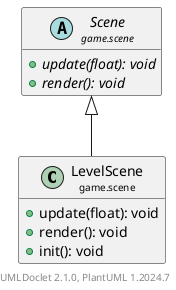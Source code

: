 @startuml
    set namespaceSeparator none
    hide empty fields
    hide empty methods

    class "<size:14>LevelScene\n<size:10>game.scene" as game.scene.LevelScene [[LevelScene.html]] {
        +update(float): void
        +render(): void
        +init(): void
    }

    abstract class "<size:14>Scene\n<size:10>game.scene" as game.scene.Scene [[Scene.html]] {
        {abstract} +update(float): void
        {abstract} +render(): void
    }

    game.scene.Scene <|-- game.scene.LevelScene

    center footer UMLDoclet 2.1.0, PlantUML %version()
@enduml
